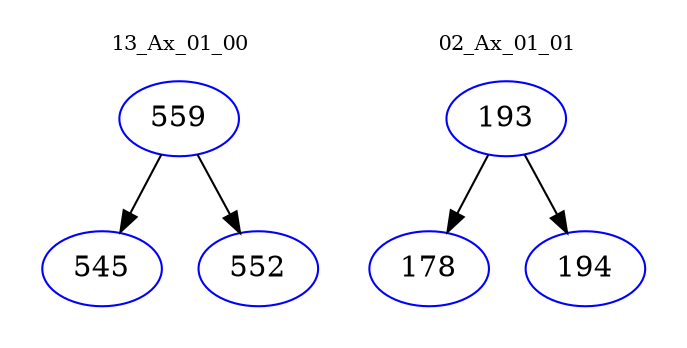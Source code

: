 digraph{
subgraph cluster_0 {
color = white
label = "13_Ax_01_00";
fontsize=10;
T0_559 [label="559", color="blue"]
T0_559 -> T0_545 [color="black"]
T0_545 [label="545", color="blue"]
T0_559 -> T0_552 [color="black"]
T0_552 [label="552", color="blue"]
}
subgraph cluster_1 {
color = white
label = "02_Ax_01_01";
fontsize=10;
T1_193 [label="193", color="blue"]
T1_193 -> T1_178 [color="black"]
T1_178 [label="178", color="blue"]
T1_193 -> T1_194 [color="black"]
T1_194 [label="194", color="blue"]
}
}

